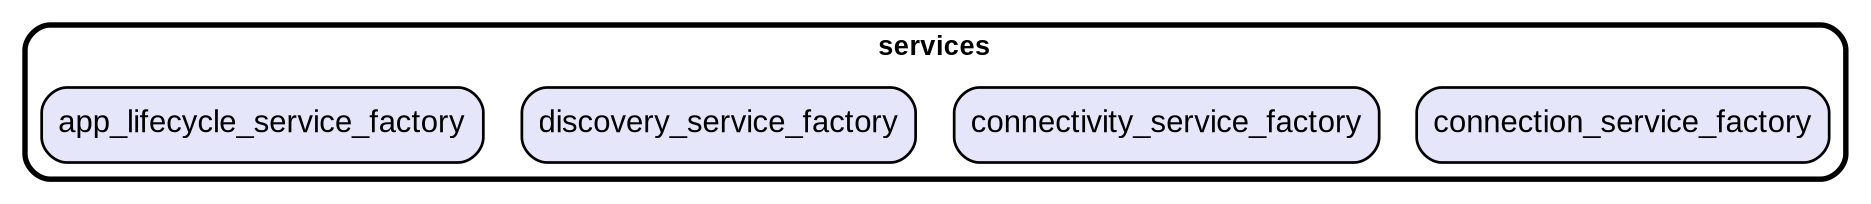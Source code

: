 digraph "" {
  graph [style=rounded fontname="Arial Black" fontsize=13 penwidth=2.6];
  node [shape=rect style="filled,rounded" fontname=Arial fontsize=15 fillcolor=Lavender penwidth=1.3];
  edge [penwidth=1.3];
  "/connection_service_factory.dart" [label="connection_service_factory"];
  "/connectivity_service_factory.dart" [label="connectivity_service_factory"];
  "/discovery_service_factory.dart" [label="discovery_service_factory"];
  "/app_lifecycle_service_factory.dart" [label="app_lifecycle_service_factory"];
  subgraph "cluster~" {
    label="services";
    "/connection_service_factory.dart";
    "/connectivity_service_factory.dart";
    "/discovery_service_factory.dart";
    "/app_lifecycle_service_factory.dart";
  }
}
